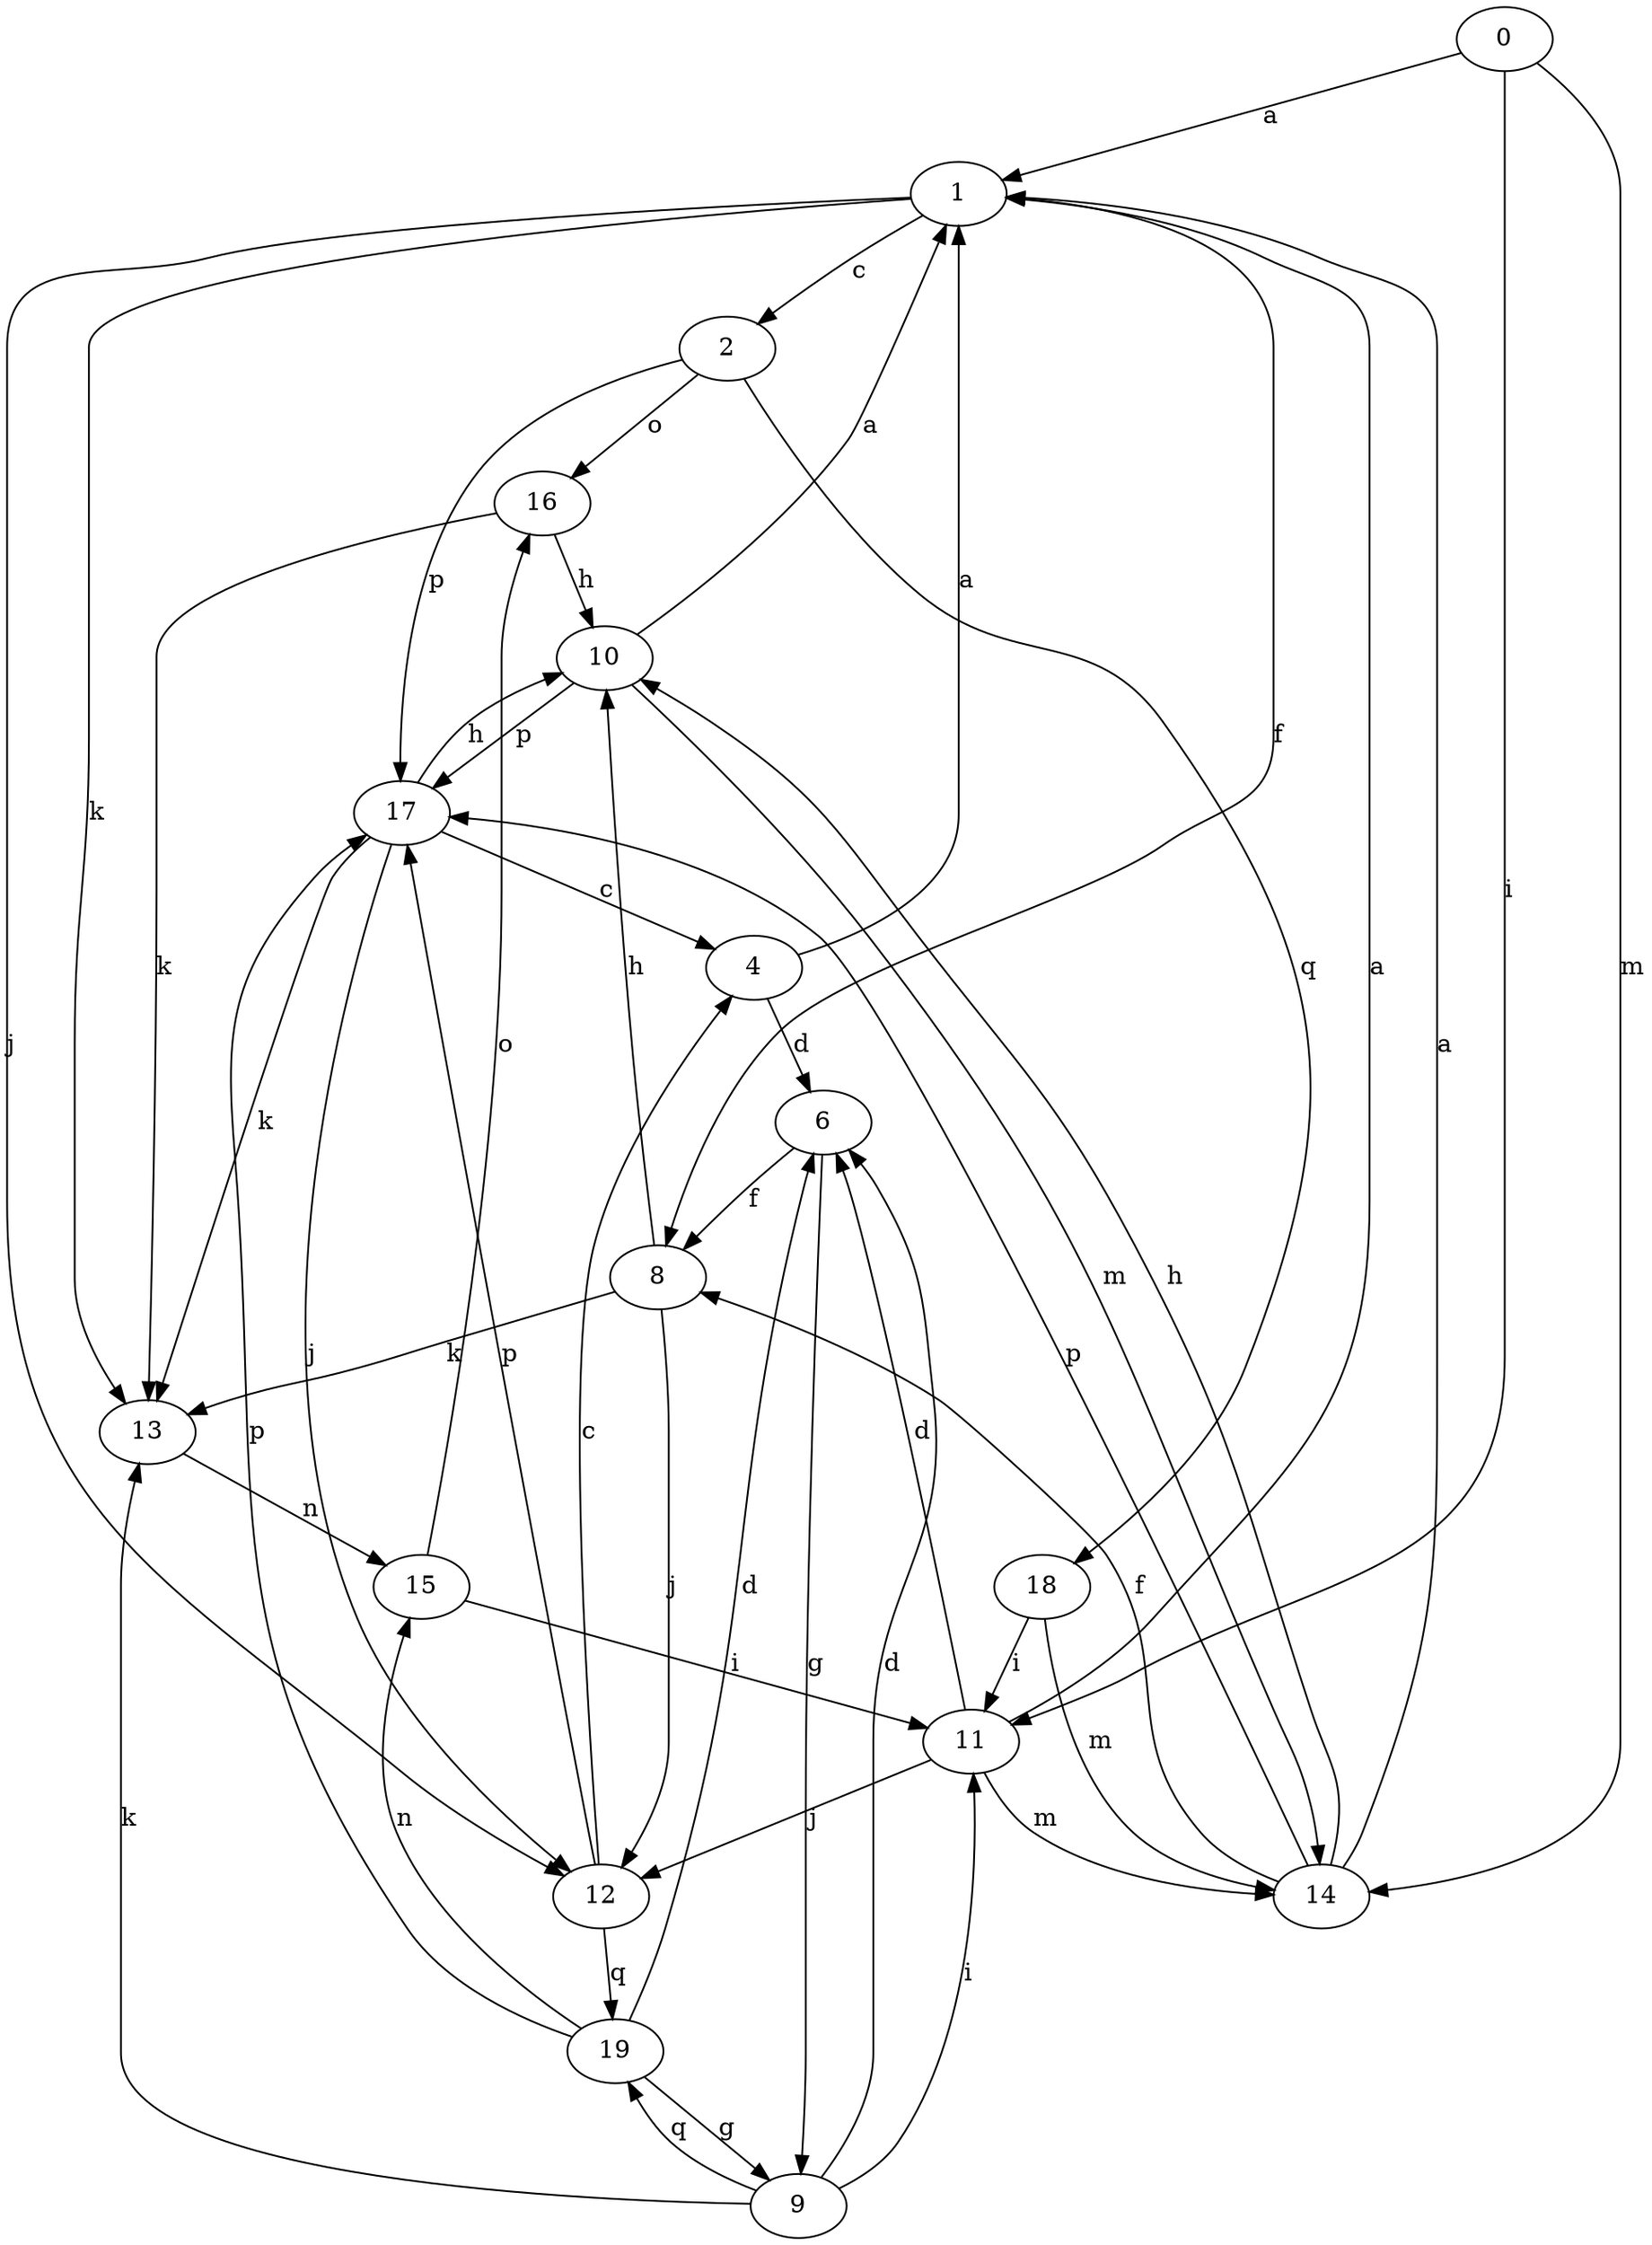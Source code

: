 strict digraph  {
0;
1;
2;
4;
6;
8;
9;
10;
11;
12;
13;
14;
15;
16;
17;
18;
19;
0 -> 1  [label=a];
0 -> 11  [label=i];
0 -> 14  [label=m];
1 -> 2  [label=c];
1 -> 8  [label=f];
1 -> 12  [label=j];
1 -> 13  [label=k];
2 -> 16  [label=o];
2 -> 17  [label=p];
2 -> 18  [label=q];
4 -> 1  [label=a];
4 -> 6  [label=d];
6 -> 8  [label=f];
6 -> 9  [label=g];
8 -> 10  [label=h];
8 -> 12  [label=j];
8 -> 13  [label=k];
9 -> 6  [label=d];
9 -> 11  [label=i];
9 -> 13  [label=k];
9 -> 19  [label=q];
10 -> 1  [label=a];
10 -> 14  [label=m];
10 -> 17  [label=p];
11 -> 1  [label=a];
11 -> 6  [label=d];
11 -> 12  [label=j];
11 -> 14  [label=m];
12 -> 4  [label=c];
12 -> 17  [label=p];
12 -> 19  [label=q];
13 -> 15  [label=n];
14 -> 1  [label=a];
14 -> 8  [label=f];
14 -> 10  [label=h];
14 -> 17  [label=p];
15 -> 11  [label=i];
15 -> 16  [label=o];
16 -> 10  [label=h];
16 -> 13  [label=k];
17 -> 4  [label=c];
17 -> 10  [label=h];
17 -> 12  [label=j];
17 -> 13  [label=k];
18 -> 11  [label=i];
18 -> 14  [label=m];
19 -> 6  [label=d];
19 -> 9  [label=g];
19 -> 15  [label=n];
19 -> 17  [label=p];
}
